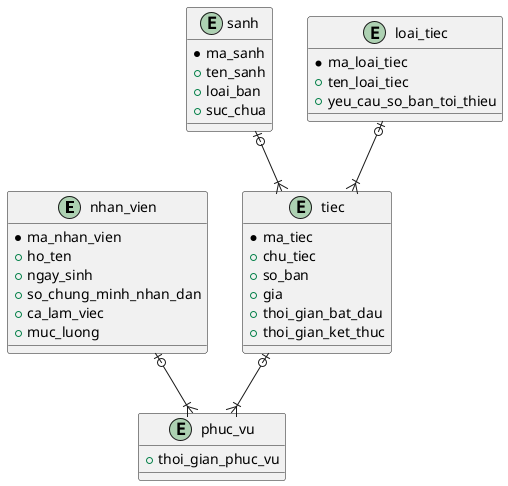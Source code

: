 @startuml

entity "nhan_vien" as nhan_vien {
 * ma_nhan_vien
 + ho_ten
 + ngay_sinh
 + so_chung_minh_nhan_dan
 + ca_lam_viec
 + muc_luong
}

entity "sanh" as sanh {
 * ma_sanh
 + ten_sanh
 + loai_ban
 + suc_chua
}

entity "loai_tiec" as loai_tiec {
 * ma_loai_tiec
 + ten_loai_tiec
 + yeu_cau_so_ban_toi_thieu
}

entity "tiec" as tiec {
 * ma_tiec
 + chu_tiec
 + so_ban
 + gia
 + thoi_gian_bat_dau
 + thoi_gian_ket_thuc
}

entity "phuc_vu" as phuc_vu {
 + thoi_gian_phuc_vu
}

sanh |o--|{ tiec

loai_tiec |o--|{ tiec

nhan_vien |o--|{ phuc_vu

tiec |o--|{ phuc_vu

@enduml